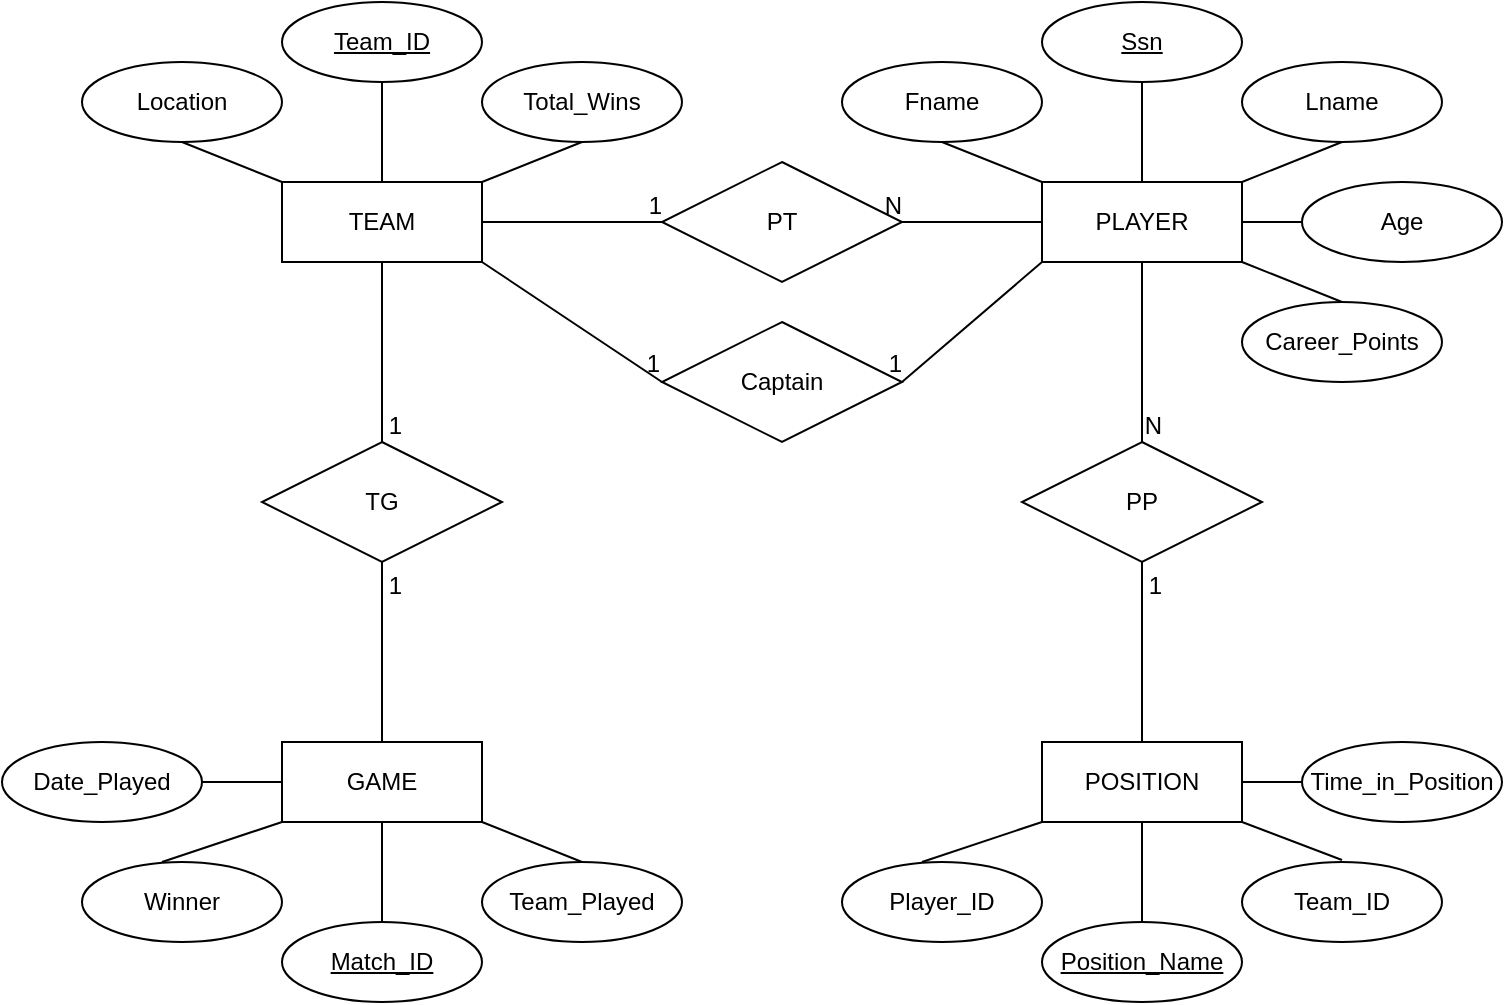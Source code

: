 <mxfile version="15.5.4" type="github">
  <diagram id="R2lEEEUBdFMjLlhIrx00" name="Page-1">
    <mxGraphModel dx="1038" dy="536" grid="1" gridSize="10" guides="1" tooltips="1" connect="1" arrows="1" fold="1" page="1" pageScale="1" pageWidth="850" pageHeight="1100" math="0" shadow="0" extFonts="Permanent Marker^https://fonts.googleapis.com/css?family=Permanent+Marker">
      <root>
        <mxCell id="0" />
        <mxCell id="1" parent="0" />
        <mxCell id="YjzDYRqrXW_WVagcgsSH-1" value="TEAM" style="whiteSpace=wrap;html=1;align=center;" parent="1" vertex="1">
          <mxGeometry x="150" y="140" width="100" height="40" as="geometry" />
        </mxCell>
        <mxCell id="YjzDYRqrXW_WVagcgsSH-3" value="PLAYER" style="whiteSpace=wrap;html=1;align=center;" parent="1" vertex="1">
          <mxGeometry x="530" y="140" width="100" height="40" as="geometry" />
        </mxCell>
        <mxCell id="YjzDYRqrXW_WVagcgsSH-4" value="GAME" style="whiteSpace=wrap;html=1;align=center;" parent="1" vertex="1">
          <mxGeometry x="150" y="420" width="100" height="40" as="geometry" />
        </mxCell>
        <mxCell id="YjzDYRqrXW_WVagcgsSH-5" value="POSITION" style="whiteSpace=wrap;html=1;align=center;" parent="1" vertex="1">
          <mxGeometry x="530" y="420" width="100" height="40" as="geometry" />
        </mxCell>
        <mxCell id="YjzDYRqrXW_WVagcgsSH-6" value="TG" style="shape=rhombus;perimeter=rhombusPerimeter;whiteSpace=wrap;html=1;align=center;" parent="1" vertex="1">
          <mxGeometry x="140" y="270" width="120" height="60" as="geometry" />
        </mxCell>
        <mxCell id="YjzDYRqrXW_WVagcgsSH-9" value="PT" style="shape=rhombus;perimeter=rhombusPerimeter;whiteSpace=wrap;html=1;align=center;" parent="1" vertex="1">
          <mxGeometry x="340" y="130" width="120" height="60" as="geometry" />
        </mxCell>
        <mxCell id="YjzDYRqrXW_WVagcgsSH-10" value="PP" style="shape=rhombus;perimeter=rhombusPerimeter;whiteSpace=wrap;html=1;align=center;" parent="1" vertex="1">
          <mxGeometry x="520" y="270" width="120" height="60" as="geometry" />
        </mxCell>
        <mxCell id="YjzDYRqrXW_WVagcgsSH-12" value="Team_ID" style="ellipse;whiteSpace=wrap;html=1;align=center;fontStyle=4;" parent="1" vertex="1">
          <mxGeometry x="150" y="50" width="100" height="40" as="geometry" />
        </mxCell>
        <mxCell id="YjzDYRqrXW_WVagcgsSH-14" value="Location" style="ellipse;whiteSpace=wrap;html=1;align=center;" parent="1" vertex="1">
          <mxGeometry x="50" y="80" width="100" height="40" as="geometry" />
        </mxCell>
        <mxCell id="YjzDYRqrXW_WVagcgsSH-15" value="Total_Wins" style="ellipse;whiteSpace=wrap;html=1;align=center;" parent="1" vertex="1">
          <mxGeometry x="250" y="80" width="100" height="40" as="geometry" />
        </mxCell>
        <mxCell id="YjzDYRqrXW_WVagcgsSH-17" value="Ssn" style="ellipse;whiteSpace=wrap;html=1;align=center;fontStyle=4;" parent="1" vertex="1">
          <mxGeometry x="530" y="50" width="100" height="40" as="geometry" />
        </mxCell>
        <mxCell id="YjzDYRqrXW_WVagcgsSH-18" value="Fname" style="ellipse;whiteSpace=wrap;html=1;align=center;" parent="1" vertex="1">
          <mxGeometry x="430" y="80" width="100" height="40" as="geometry" />
        </mxCell>
        <mxCell id="YjzDYRqrXW_WVagcgsSH-19" value="Lname" style="ellipse;whiteSpace=wrap;html=1;align=center;" parent="1" vertex="1">
          <mxGeometry x="630" y="80" width="100" height="40" as="geometry" />
        </mxCell>
        <mxCell id="YjzDYRqrXW_WVagcgsSH-20" value="Age" style="ellipse;whiteSpace=wrap;html=1;align=center;" parent="1" vertex="1">
          <mxGeometry x="660" y="140" width="100" height="40" as="geometry" />
        </mxCell>
        <mxCell id="YjzDYRqrXW_WVagcgsSH-21" value="Career_Points" style="ellipse;whiteSpace=wrap;html=1;align=center;" parent="1" vertex="1">
          <mxGeometry x="630" y="200" width="100" height="40" as="geometry" />
        </mxCell>
        <mxCell id="YjzDYRqrXW_WVagcgsSH-22" value="Match_ID" style="ellipse;whiteSpace=wrap;html=1;align=center;fontStyle=4;" parent="1" vertex="1">
          <mxGeometry x="150" y="510" width="100" height="40" as="geometry" />
        </mxCell>
        <mxCell id="YjzDYRqrXW_WVagcgsSH-23" value="Winner" style="ellipse;whiteSpace=wrap;html=1;align=center;" parent="1" vertex="1">
          <mxGeometry x="50" y="480" width="100" height="40" as="geometry" />
        </mxCell>
        <mxCell id="YjzDYRqrXW_WVagcgsSH-24" value="Team_Played" style="ellipse;whiteSpace=wrap;html=1;align=center;" parent="1" vertex="1">
          <mxGeometry x="250" y="480" width="100" height="40" as="geometry" />
        </mxCell>
        <mxCell id="YjzDYRqrXW_WVagcgsSH-25" value="Date_Played" style="ellipse;whiteSpace=wrap;html=1;align=center;" parent="1" vertex="1">
          <mxGeometry x="10" y="420" width="100" height="40" as="geometry" />
        </mxCell>
        <mxCell id="YjzDYRqrXW_WVagcgsSH-26" value="Position_Name" style="ellipse;whiteSpace=wrap;html=1;align=center;fontStyle=4;" parent="1" vertex="1">
          <mxGeometry x="530" y="510" width="100" height="40" as="geometry" />
        </mxCell>
        <mxCell id="YjzDYRqrXW_WVagcgsSH-27" value="Player_ID" style="ellipse;whiteSpace=wrap;html=1;align=center;" parent="1" vertex="1">
          <mxGeometry x="430" y="480" width="100" height="40" as="geometry" />
        </mxCell>
        <mxCell id="YjzDYRqrXW_WVagcgsSH-28" value="Team_ID" style="ellipse;whiteSpace=wrap;html=1;align=center;" parent="1" vertex="1">
          <mxGeometry x="630" y="480" width="100" height="40" as="geometry" />
        </mxCell>
        <mxCell id="YjzDYRqrXW_WVagcgsSH-29" value="Time_in_Position" style="ellipse;whiteSpace=wrap;html=1;align=center;" parent="1" vertex="1">
          <mxGeometry x="660" y="420" width="100" height="40" as="geometry" />
        </mxCell>
        <mxCell id="YjzDYRqrXW_WVagcgsSH-30" value="" style="endArrow=none;html=1;rounded=0;entryX=0;entryY=0;entryDx=0;entryDy=0;" parent="1" target="YjzDYRqrXW_WVagcgsSH-1" edge="1">
          <mxGeometry relative="1" as="geometry">
            <mxPoint x="100" y="120" as="sourcePoint" />
            <mxPoint x="260" y="120" as="targetPoint" />
          </mxGeometry>
        </mxCell>
        <mxCell id="YjzDYRqrXW_WVagcgsSH-31" value="" style="endArrow=none;html=1;rounded=0;entryX=0.5;entryY=0;entryDx=0;entryDy=0;" parent="1" target="YjzDYRqrXW_WVagcgsSH-1" edge="1">
          <mxGeometry relative="1" as="geometry">
            <mxPoint x="200" y="90" as="sourcePoint" />
            <mxPoint x="360" y="90" as="targetPoint" />
          </mxGeometry>
        </mxCell>
        <mxCell id="YjzDYRqrXW_WVagcgsSH-32" value="" style="endArrow=none;html=1;rounded=0;entryX=1;entryY=0;entryDx=0;entryDy=0;" parent="1" target="YjzDYRqrXW_WVagcgsSH-1" edge="1">
          <mxGeometry relative="1" as="geometry">
            <mxPoint x="300" y="120" as="sourcePoint" />
            <mxPoint x="460" y="120" as="targetPoint" />
          </mxGeometry>
        </mxCell>
        <mxCell id="YjzDYRqrXW_WVagcgsSH-33" value="" style="endArrow=none;html=1;rounded=0;entryX=0;entryY=0;entryDx=0;entryDy=0;" parent="1" target="YjzDYRqrXW_WVagcgsSH-3" edge="1">
          <mxGeometry relative="1" as="geometry">
            <mxPoint x="480" y="120" as="sourcePoint" />
            <mxPoint x="640" y="120" as="targetPoint" />
          </mxGeometry>
        </mxCell>
        <mxCell id="YjzDYRqrXW_WVagcgsSH-34" value="" style="endArrow=none;html=1;rounded=0;entryX=0.5;entryY=0;entryDx=0;entryDy=0;" parent="1" target="YjzDYRqrXW_WVagcgsSH-3" edge="1">
          <mxGeometry relative="1" as="geometry">
            <mxPoint x="580" y="90" as="sourcePoint" />
            <mxPoint x="740" y="90" as="targetPoint" />
          </mxGeometry>
        </mxCell>
        <mxCell id="YjzDYRqrXW_WVagcgsSH-35" value="" style="endArrow=none;html=1;rounded=0;entryX=1;entryY=0;entryDx=0;entryDy=0;" parent="1" target="YjzDYRqrXW_WVagcgsSH-3" edge="1">
          <mxGeometry relative="1" as="geometry">
            <mxPoint x="680" y="120" as="sourcePoint" />
            <mxPoint x="840" y="120" as="targetPoint" />
          </mxGeometry>
        </mxCell>
        <mxCell id="YjzDYRqrXW_WVagcgsSH-36" value="" style="endArrow=none;html=1;rounded=0;entryX=1;entryY=0.5;entryDx=0;entryDy=0;" parent="1" target="YjzDYRqrXW_WVagcgsSH-3" edge="1">
          <mxGeometry relative="1" as="geometry">
            <mxPoint x="660" y="160" as="sourcePoint" />
            <mxPoint x="820" y="160" as="targetPoint" />
          </mxGeometry>
        </mxCell>
        <mxCell id="YjzDYRqrXW_WVagcgsSH-37" value="" style="endArrow=none;html=1;rounded=0;entryX=1;entryY=1;entryDx=0;entryDy=0;" parent="1" target="YjzDYRqrXW_WVagcgsSH-3" edge="1">
          <mxGeometry relative="1" as="geometry">
            <mxPoint x="680" y="200" as="sourcePoint" />
            <mxPoint x="840" y="200" as="targetPoint" />
          </mxGeometry>
        </mxCell>
        <mxCell id="YjzDYRqrXW_WVagcgsSH-38" value="" style="endArrow=none;html=1;rounded=0;" parent="1" source="YjzDYRqrXW_WVagcgsSH-25" edge="1">
          <mxGeometry relative="1" as="geometry">
            <mxPoint x="110" y="440" as="sourcePoint" />
            <mxPoint x="150" y="440" as="targetPoint" />
          </mxGeometry>
        </mxCell>
        <mxCell id="YjzDYRqrXW_WVagcgsSH-39" value="" style="endArrow=none;html=1;rounded=0;entryX=0;entryY=1;entryDx=0;entryDy=0;" parent="1" target="YjzDYRqrXW_WVagcgsSH-4" edge="1">
          <mxGeometry relative="1" as="geometry">
            <mxPoint x="90" y="480" as="sourcePoint" />
            <mxPoint x="250" y="480" as="targetPoint" />
          </mxGeometry>
        </mxCell>
        <mxCell id="YjzDYRqrXW_WVagcgsSH-40" value="" style="endArrow=none;html=1;rounded=0;entryX=0.5;entryY=1;entryDx=0;entryDy=0;" parent="1" target="YjzDYRqrXW_WVagcgsSH-4" edge="1">
          <mxGeometry relative="1" as="geometry">
            <mxPoint x="200" y="510" as="sourcePoint" />
            <mxPoint x="360" y="510" as="targetPoint" />
          </mxGeometry>
        </mxCell>
        <mxCell id="YjzDYRqrXW_WVagcgsSH-41" value="" style="endArrow=none;html=1;rounded=0;entryX=1;entryY=1;entryDx=0;entryDy=0;" parent="1" target="YjzDYRqrXW_WVagcgsSH-4" edge="1">
          <mxGeometry relative="1" as="geometry">
            <mxPoint x="300" y="480" as="sourcePoint" />
            <mxPoint x="460" y="480" as="targetPoint" />
          </mxGeometry>
        </mxCell>
        <mxCell id="YjzDYRqrXW_WVagcgsSH-42" value="" style="endArrow=none;html=1;rounded=0;entryX=0;entryY=1;entryDx=0;entryDy=0;" parent="1" target="YjzDYRqrXW_WVagcgsSH-5" edge="1">
          <mxGeometry relative="1" as="geometry">
            <mxPoint x="470" y="480" as="sourcePoint" />
            <mxPoint x="630" y="480" as="targetPoint" />
          </mxGeometry>
        </mxCell>
        <mxCell id="YjzDYRqrXW_WVagcgsSH-43" value="" style="endArrow=none;html=1;rounded=0;entryX=0.5;entryY=1;entryDx=0;entryDy=0;" parent="1" target="YjzDYRqrXW_WVagcgsSH-5" edge="1">
          <mxGeometry relative="1" as="geometry">
            <mxPoint x="580" y="510" as="sourcePoint" />
            <mxPoint x="580" y="470" as="targetPoint" />
          </mxGeometry>
        </mxCell>
        <mxCell id="YjzDYRqrXW_WVagcgsSH-45" value="" style="endArrow=none;html=1;rounded=0;entryX=1;entryY=1;entryDx=0;entryDy=0;" parent="1" target="YjzDYRqrXW_WVagcgsSH-5" edge="1">
          <mxGeometry relative="1" as="geometry">
            <mxPoint x="680" y="479" as="sourcePoint" />
            <mxPoint x="840" y="479" as="targetPoint" />
          </mxGeometry>
        </mxCell>
        <mxCell id="YjzDYRqrXW_WVagcgsSH-46" value="" style="endArrow=none;html=1;rounded=0;" parent="1" edge="1">
          <mxGeometry relative="1" as="geometry">
            <mxPoint x="630" y="440" as="sourcePoint" />
            <mxPoint x="660" y="440" as="targetPoint" />
          </mxGeometry>
        </mxCell>
        <mxCell id="iIKrUbkvIriwZkKar3CU-3" value="" style="endArrow=none;html=1;rounded=0;entryX=0;entryY=0.5;entryDx=0;entryDy=0;" edge="1" parent="1" target="YjzDYRqrXW_WVagcgsSH-9">
          <mxGeometry relative="1" as="geometry">
            <mxPoint x="250" y="160" as="sourcePoint" />
            <mxPoint x="330" y="160" as="targetPoint" />
          </mxGeometry>
        </mxCell>
        <mxCell id="iIKrUbkvIriwZkKar3CU-4" value="1" style="resizable=0;html=1;align=right;verticalAlign=bottom;" connectable="0" vertex="1" parent="iIKrUbkvIriwZkKar3CU-3">
          <mxGeometry x="1" relative="1" as="geometry" />
        </mxCell>
        <mxCell id="iIKrUbkvIriwZkKar3CU-7" value="" style="endArrow=none;html=1;rounded=0;exitX=0;exitY=0.5;exitDx=0;exitDy=0;entryX=1;entryY=0.5;entryDx=0;entryDy=0;" edge="1" parent="1" source="YjzDYRqrXW_WVagcgsSH-3" target="YjzDYRqrXW_WVagcgsSH-9">
          <mxGeometry relative="1" as="geometry">
            <mxPoint x="460" y="159.5" as="sourcePoint" />
            <mxPoint x="470" y="190" as="targetPoint" />
          </mxGeometry>
        </mxCell>
        <mxCell id="iIKrUbkvIriwZkKar3CU-8" value="N" style="resizable=0;html=1;align=right;verticalAlign=bottom;" connectable="0" vertex="1" parent="iIKrUbkvIriwZkKar3CU-7">
          <mxGeometry x="1" relative="1" as="geometry" />
        </mxCell>
        <mxCell id="iIKrUbkvIriwZkKar3CU-13" value="" style="endArrow=none;html=1;rounded=0;" edge="1" parent="1" target="YjzDYRqrXW_WVagcgsSH-10">
          <mxGeometry relative="1" as="geometry">
            <mxPoint x="580" y="180" as="sourcePoint" />
            <mxPoint x="740" y="180" as="targetPoint" />
            <Array as="points" />
          </mxGeometry>
        </mxCell>
        <mxCell id="iIKrUbkvIriwZkKar3CU-14" value="N" style="resizable=0;html=1;align=right;verticalAlign=bottom;" connectable="0" vertex="1" parent="iIKrUbkvIriwZkKar3CU-13">
          <mxGeometry x="1" relative="1" as="geometry">
            <mxPoint x="10" as="offset" />
          </mxGeometry>
        </mxCell>
        <mxCell id="iIKrUbkvIriwZkKar3CU-15" value="" style="endArrow=none;html=1;rounded=0;entryX=0.5;entryY=1;entryDx=0;entryDy=0;" edge="1" parent="1" target="YjzDYRqrXW_WVagcgsSH-10">
          <mxGeometry relative="1" as="geometry">
            <mxPoint x="580" y="420" as="sourcePoint" />
            <mxPoint x="740" y="420" as="targetPoint" />
          </mxGeometry>
        </mxCell>
        <mxCell id="iIKrUbkvIriwZkKar3CU-16" value="1" style="resizable=0;html=1;align=right;verticalAlign=bottom;" connectable="0" vertex="1" parent="iIKrUbkvIriwZkKar3CU-15">
          <mxGeometry x="1" relative="1" as="geometry">
            <mxPoint x="10" y="20" as="offset" />
          </mxGeometry>
        </mxCell>
        <mxCell id="iIKrUbkvIriwZkKar3CU-17" value="" style="endArrow=none;html=1;rounded=0;" edge="1" parent="1" source="YjzDYRqrXW_WVagcgsSH-1">
          <mxGeometry relative="1" as="geometry">
            <mxPoint x="200" y="180" as="sourcePoint" />
            <mxPoint x="200" y="270" as="targetPoint" />
          </mxGeometry>
        </mxCell>
        <mxCell id="iIKrUbkvIriwZkKar3CU-18" value="1" style="resizable=0;html=1;align=right;verticalAlign=bottom;" connectable="0" vertex="1" parent="iIKrUbkvIriwZkKar3CU-17">
          <mxGeometry x="1" relative="1" as="geometry">
            <mxPoint x="10" as="offset" />
          </mxGeometry>
        </mxCell>
        <mxCell id="iIKrUbkvIriwZkKar3CU-21" value="" style="endArrow=none;html=1;rounded=0;entryX=0.5;entryY=1;entryDx=0;entryDy=0;" edge="1" parent="1" target="YjzDYRqrXW_WVagcgsSH-6">
          <mxGeometry relative="1" as="geometry">
            <mxPoint x="200" y="420" as="sourcePoint" />
            <mxPoint x="200" y="340" as="targetPoint" />
          </mxGeometry>
        </mxCell>
        <mxCell id="iIKrUbkvIriwZkKar3CU-22" value="1" style="resizable=0;html=1;align=right;verticalAlign=bottom;" connectable="0" vertex="1" parent="iIKrUbkvIriwZkKar3CU-21">
          <mxGeometry x="1" relative="1" as="geometry">
            <mxPoint x="10" y="20" as="offset" />
          </mxGeometry>
        </mxCell>
        <mxCell id="iIKrUbkvIriwZkKar3CU-23" value="Captain" style="shape=rhombus;perimeter=rhombusPerimeter;whiteSpace=wrap;html=1;align=center;" vertex="1" parent="1">
          <mxGeometry x="340" y="210" width="120" height="60" as="geometry" />
        </mxCell>
        <mxCell id="iIKrUbkvIriwZkKar3CU-24" value="" style="endArrow=none;html=1;rounded=0;entryX=0;entryY=0.5;entryDx=0;entryDy=0;" edge="1" parent="1" target="iIKrUbkvIriwZkKar3CU-23">
          <mxGeometry relative="1" as="geometry">
            <mxPoint x="250" y="180" as="sourcePoint" />
            <mxPoint x="410" y="180" as="targetPoint" />
          </mxGeometry>
        </mxCell>
        <mxCell id="iIKrUbkvIriwZkKar3CU-25" value="1" style="resizable=0;html=1;align=right;verticalAlign=bottom;" connectable="0" vertex="1" parent="iIKrUbkvIriwZkKar3CU-24">
          <mxGeometry x="1" relative="1" as="geometry" />
        </mxCell>
        <mxCell id="iIKrUbkvIriwZkKar3CU-26" value="" style="endArrow=none;html=1;rounded=0;entryX=1;entryY=0.5;entryDx=0;entryDy=0;" edge="1" parent="1" target="iIKrUbkvIriwZkKar3CU-23">
          <mxGeometry relative="1" as="geometry">
            <mxPoint x="530" y="180" as="sourcePoint" />
            <mxPoint x="370" y="180" as="targetPoint" />
          </mxGeometry>
        </mxCell>
        <mxCell id="iIKrUbkvIriwZkKar3CU-27" value="1" style="resizable=0;html=1;align=right;verticalAlign=bottom;" connectable="0" vertex="1" parent="iIKrUbkvIriwZkKar3CU-26">
          <mxGeometry x="1" relative="1" as="geometry" />
        </mxCell>
      </root>
    </mxGraphModel>
  </diagram>
</mxfile>
